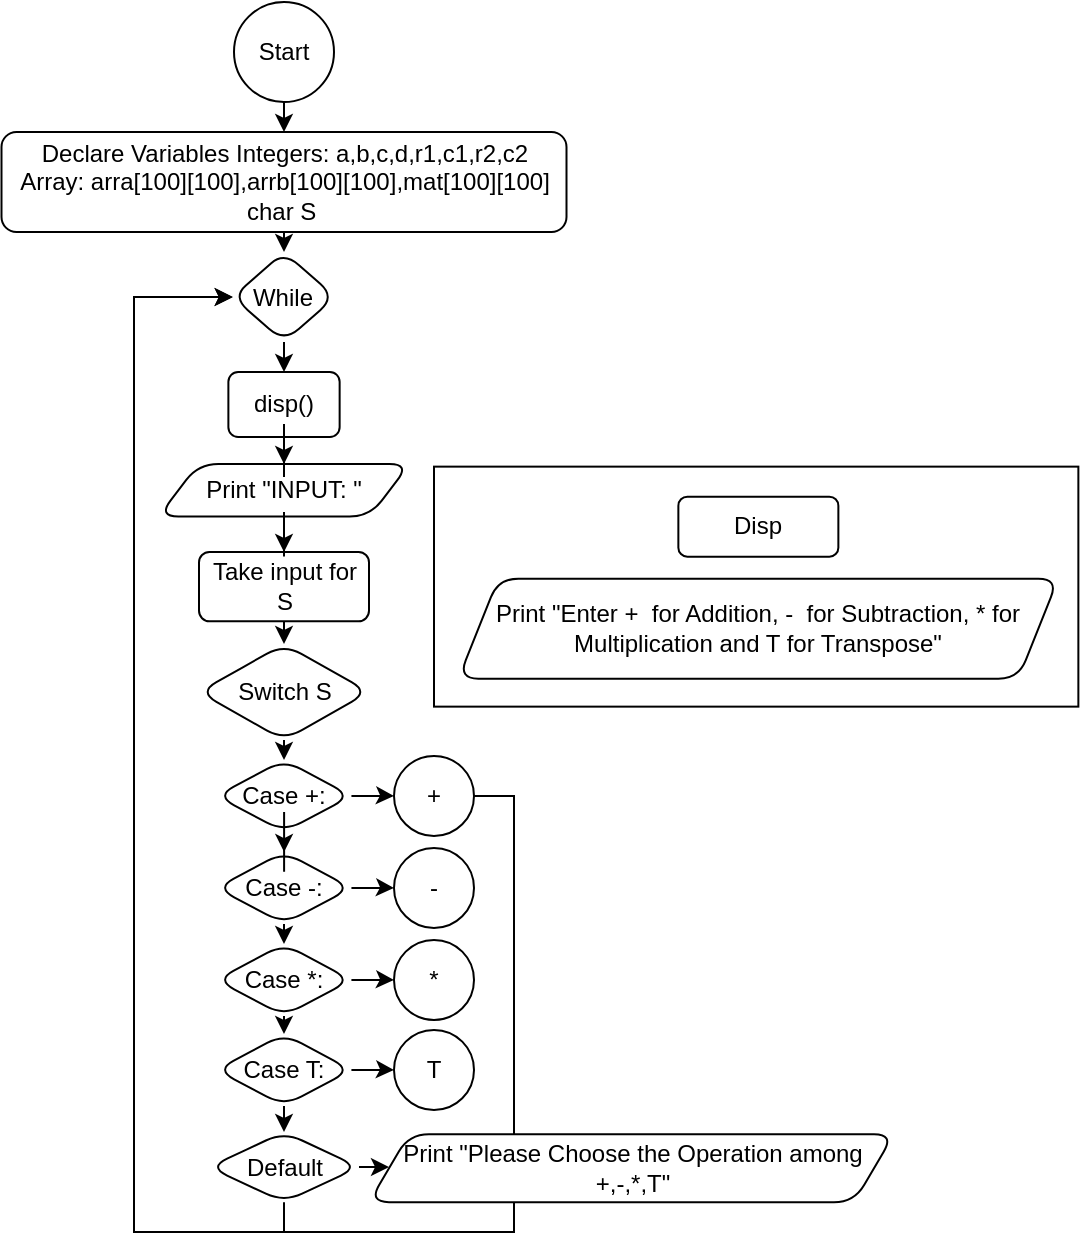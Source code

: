 <mxfile version="16.6.4" type="device"><diagram id="SrLSq3MguX0Lshgu8xGK" name="Page-1"><mxGraphModel dx="1221" dy="672" grid="1" gridSize="10" guides="1" tooltips="1" connect="1" arrows="1" fold="1" page="1" pageScale="1" pageWidth="850" pageHeight="1100" math="0" shadow="0"><root><mxCell id="0"/><mxCell id="1" parent="0"/><mxCell id="LPmeSB0i_9bhrck1eMyn-1" value="Start" style="ellipse;whiteSpace=wrap;html=1;aspect=fixed;container=0;" vertex="1" parent="1"><mxGeometry x="240" y="45" width="50" height="50" as="geometry"/></mxCell><mxCell id="LPmeSB0i_9bhrck1eMyn-2" value="Declare Variables Integers:&amp;nbsp;a,b,c,d,r1,c1,r2,c2 Array:&amp;nbsp;arra[100][100],arrb[100][100],mat[100][100] char S&amp;nbsp;" style="rounded=1;whiteSpace=wrap;html=1;container=0;" vertex="1" parent="1"><mxGeometry x="123.75" y="110" width="282.5" height="50" as="geometry"/></mxCell><mxCell id="LPmeSB0i_9bhrck1eMyn-12" style="edgeStyle=orthogonalEdgeStyle;rounded=0;orthogonalLoop=1;jettySize=auto;html=1;exitX=0.5;exitY=1;exitDx=0;exitDy=0;entryX=0.5;entryY=0;entryDx=0;entryDy=0;" edge="1" parent="1" source="LPmeSB0i_9bhrck1eMyn-1" target="LPmeSB0i_9bhrck1eMyn-2"><mxGeometry relative="1" as="geometry"/></mxCell><mxCell id="LPmeSB0i_9bhrck1eMyn-4" value="While" style="rhombus;whiteSpace=wrap;html=1;rounded=1;container=0;" vertex="1" parent="1"><mxGeometry x="239.38" y="170" width="51.25" height="45" as="geometry"/></mxCell><mxCell id="LPmeSB0i_9bhrck1eMyn-10" style="edgeStyle=orthogonalEdgeStyle;rounded=0;orthogonalLoop=1;jettySize=auto;html=1;exitX=0.5;exitY=1;exitDx=0;exitDy=0;entryX=0.5;entryY=0;entryDx=0;entryDy=0;" edge="1" parent="1" source="LPmeSB0i_9bhrck1eMyn-2" target="LPmeSB0i_9bhrck1eMyn-4"><mxGeometry relative="1" as="geometry"/></mxCell><mxCell id="LPmeSB0i_9bhrck1eMyn-6" value="disp()" style="whiteSpace=wrap;html=1;rounded=1;container=0;" vertex="1" parent="1"><mxGeometry x="237.19" y="230" width="55.63" height="32.5" as="geometry"/></mxCell><mxCell id="LPmeSB0i_9bhrck1eMyn-11" style="edgeStyle=orthogonalEdgeStyle;rounded=0;orthogonalLoop=1;jettySize=auto;html=1;exitX=0.5;exitY=1;exitDx=0;exitDy=0;entryX=0.5;entryY=0;entryDx=0;entryDy=0;" edge="1" parent="1" source="LPmeSB0i_9bhrck1eMyn-4" target="LPmeSB0i_9bhrck1eMyn-6"><mxGeometry relative="1" as="geometry"/></mxCell><mxCell id="LPmeSB0i_9bhrck1eMyn-8" value="Print &quot;INPUT: &quot;" style="shape=parallelogram;perimeter=parallelogramPerimeter;whiteSpace=wrap;html=1;fixedSize=1;rounded=1;container=0;" vertex="1" parent="1"><mxGeometry x="202.19" y="276" width="125.63" height="26.25" as="geometry"/></mxCell><mxCell id="LPmeSB0i_9bhrck1eMyn-9" value="" style="edgeStyle=orthogonalEdgeStyle;rounded=0;orthogonalLoop=1;jettySize=auto;html=1;" edge="1" parent="1" source="LPmeSB0i_9bhrck1eMyn-6" target="LPmeSB0i_9bhrck1eMyn-8"><mxGeometry relative="1" as="geometry"/></mxCell><mxCell id="LPmeSB0i_9bhrck1eMyn-13" value="Take input for S" style="whiteSpace=wrap;html=1;rounded=1;container=0;" vertex="1" parent="1"><mxGeometry x="222.5" y="320" width="85" height="34.63" as="geometry"/></mxCell><mxCell id="LPmeSB0i_9bhrck1eMyn-14" value="" style="edgeStyle=orthogonalEdgeStyle;rounded=0;orthogonalLoop=1;jettySize=auto;html=1;" edge="1" parent="1" source="LPmeSB0i_9bhrck1eMyn-8" target="LPmeSB0i_9bhrck1eMyn-13"><mxGeometry relative="1" as="geometry"/></mxCell><mxCell id="LPmeSB0i_9bhrck1eMyn-15" value="Switch S" style="rhombus;whiteSpace=wrap;html=1;rounded=1;container=0;" vertex="1" parent="1"><mxGeometry x="222.5" y="366" width="85" height="48.06" as="geometry"/></mxCell><mxCell id="LPmeSB0i_9bhrck1eMyn-17" style="edgeStyle=orthogonalEdgeStyle;rounded=0;orthogonalLoop=1;jettySize=auto;html=1;exitX=0.5;exitY=1;exitDx=0;exitDy=0;entryX=0.5;entryY=0;entryDx=0;entryDy=0;" edge="1" parent="1" source="LPmeSB0i_9bhrck1eMyn-13" target="LPmeSB0i_9bhrck1eMyn-15"><mxGeometry relative="1" as="geometry"/></mxCell><mxCell id="LPmeSB0i_9bhrck1eMyn-18" value="Case +:" style="rhombus;whiteSpace=wrap;html=1;rounded=1;container=0;" vertex="1" parent="1"><mxGeometry x="231.26" y="424" width="67.5" height="35.94" as="geometry"/></mxCell><mxCell id="LPmeSB0i_9bhrck1eMyn-20" style="edgeStyle=orthogonalEdgeStyle;rounded=0;orthogonalLoop=1;jettySize=auto;html=1;exitX=0.5;exitY=1;exitDx=0;exitDy=0;entryX=0.5;entryY=0;entryDx=0;entryDy=0;" edge="1" parent="1" source="LPmeSB0i_9bhrck1eMyn-15" target="LPmeSB0i_9bhrck1eMyn-18"><mxGeometry relative="1" as="geometry"/></mxCell><mxCell id="LPmeSB0i_9bhrck1eMyn-21" value="Case -:" style="rhombus;whiteSpace=wrap;html=1;rounded=1;container=0;" vertex="1" parent="1"><mxGeometry x="231.26" y="470.0" width="67.5" height="35.94" as="geometry"/></mxCell><mxCell id="LPmeSB0i_9bhrck1eMyn-22" value="" style="edgeStyle=orthogonalEdgeStyle;rounded=0;orthogonalLoop=1;jettySize=auto;html=1;" edge="1" parent="1" source="LPmeSB0i_9bhrck1eMyn-18" target="LPmeSB0i_9bhrck1eMyn-21"><mxGeometry relative="1" as="geometry"/></mxCell><mxCell id="LPmeSB0i_9bhrck1eMyn-23" value="Case *:" style="rhombus;whiteSpace=wrap;html=1;rounded=1;container=0;" vertex="1" parent="1"><mxGeometry x="231.25" y="516" width="67.5" height="35.94" as="geometry"/></mxCell><mxCell id="LPmeSB0i_9bhrck1eMyn-25" style="edgeStyle=orthogonalEdgeStyle;rounded=0;orthogonalLoop=1;jettySize=auto;html=1;exitX=0.5;exitY=1;exitDx=0;exitDy=0;entryX=0.5;entryY=0;entryDx=0;entryDy=0;" edge="1" parent="1" source="LPmeSB0i_9bhrck1eMyn-21" target="LPmeSB0i_9bhrck1eMyn-23"><mxGeometry relative="1" as="geometry"/></mxCell><mxCell id="LPmeSB0i_9bhrck1eMyn-26" value="Case T:" style="rhombus;whiteSpace=wrap;html=1;rounded=1;container=0;" vertex="1" parent="1"><mxGeometry x="231.25" y="561" width="67.5" height="35.94" as="geometry"/></mxCell><mxCell id="LPmeSB0i_9bhrck1eMyn-28" style="edgeStyle=orthogonalEdgeStyle;rounded=0;orthogonalLoop=1;jettySize=auto;html=1;exitX=0.5;exitY=1;exitDx=0;exitDy=0;entryX=0.5;entryY=0;entryDx=0;entryDy=0;" edge="1" parent="1" source="LPmeSB0i_9bhrck1eMyn-23" target="LPmeSB0i_9bhrck1eMyn-26"><mxGeometry relative="1" as="geometry"/></mxCell><mxCell id="LPmeSB0i_9bhrck1eMyn-58" style="edgeStyle=orthogonalEdgeStyle;rounded=0;orthogonalLoop=1;jettySize=auto;html=1;exitX=1;exitY=0.5;exitDx=0;exitDy=0;entryX=0;entryY=0.5;entryDx=0;entryDy=0;" edge="1" parent="1" source="LPmeSB0i_9bhrck1eMyn-31" target="LPmeSB0i_9bhrck1eMyn-4"><mxGeometry relative="1" as="geometry"><Array as="points"><mxPoint x="380" y="442"/><mxPoint x="380" y="660"/><mxPoint x="190" y="660"/><mxPoint x="190" y="192"/></Array></mxGeometry></mxCell><mxCell id="LPmeSB0i_9bhrck1eMyn-31" value="+" style="ellipse;whiteSpace=wrap;html=1;aspect=fixed;container=0;" vertex="1" parent="1"><mxGeometry x="320" y="421.97" width="40" height="40" as="geometry"/></mxCell><mxCell id="LPmeSB0i_9bhrck1eMyn-32" value="" style="edgeStyle=orthogonalEdgeStyle;rounded=0;orthogonalLoop=1;jettySize=auto;html=1;" edge="1" parent="1" source="LPmeSB0i_9bhrck1eMyn-18" target="LPmeSB0i_9bhrck1eMyn-31"><mxGeometry relative="1" as="geometry"/></mxCell><mxCell id="LPmeSB0i_9bhrck1eMyn-33" value="-" style="ellipse;whiteSpace=wrap;html=1;aspect=fixed;container=0;" vertex="1" parent="1"><mxGeometry x="320" y="467.97" width="40" height="40" as="geometry"/></mxCell><mxCell id="LPmeSB0i_9bhrck1eMyn-34" value="" style="edgeStyle=orthogonalEdgeStyle;rounded=0;orthogonalLoop=1;jettySize=auto;html=1;" edge="1" parent="1" source="LPmeSB0i_9bhrck1eMyn-21" target="LPmeSB0i_9bhrck1eMyn-33"><mxGeometry relative="1" as="geometry"/></mxCell><mxCell id="LPmeSB0i_9bhrck1eMyn-35" value="*" style="ellipse;whiteSpace=wrap;html=1;aspect=fixed;container=0;" vertex="1" parent="1"><mxGeometry x="320" y="513.97" width="40" height="40" as="geometry"/></mxCell><mxCell id="LPmeSB0i_9bhrck1eMyn-36" value="" style="edgeStyle=orthogonalEdgeStyle;rounded=0;orthogonalLoop=1;jettySize=auto;html=1;" edge="1" parent="1" source="LPmeSB0i_9bhrck1eMyn-23" target="LPmeSB0i_9bhrck1eMyn-35"><mxGeometry relative="1" as="geometry"/></mxCell><mxCell id="LPmeSB0i_9bhrck1eMyn-37" value="T" style="ellipse;whiteSpace=wrap;html=1;aspect=fixed;container=0;" vertex="1" parent="1"><mxGeometry x="320" y="558.97" width="40" height="40" as="geometry"/></mxCell><mxCell id="LPmeSB0i_9bhrck1eMyn-38" value="" style="edgeStyle=orthogonalEdgeStyle;rounded=0;orthogonalLoop=1;jettySize=auto;html=1;" edge="1" parent="1" source="LPmeSB0i_9bhrck1eMyn-26" target="LPmeSB0i_9bhrck1eMyn-37"><mxGeometry relative="1" as="geometry"/></mxCell><mxCell id="LPmeSB0i_9bhrck1eMyn-47" style="edgeStyle=orthogonalEdgeStyle;rounded=0;orthogonalLoop=1;jettySize=auto;html=1;exitX=0.5;exitY=1;exitDx=0;exitDy=0;entryX=0;entryY=0.5;entryDx=0;entryDy=0;" edge="1" parent="1" source="LPmeSB0i_9bhrck1eMyn-40" target="LPmeSB0i_9bhrck1eMyn-4"><mxGeometry relative="1" as="geometry"><Array as="points"><mxPoint x="265" y="660"/><mxPoint x="190" y="660"/><mxPoint x="190" y="192"/></Array></mxGeometry></mxCell><mxCell id="LPmeSB0i_9bhrck1eMyn-40" value="Default" style="rhombus;whiteSpace=wrap;html=1;rounded=1;container=0;" vertex="1" parent="1"><mxGeometry x="227.5" y="610" width="75" height="35.09" as="geometry"/></mxCell><mxCell id="LPmeSB0i_9bhrck1eMyn-42" style="edgeStyle=orthogonalEdgeStyle;rounded=0;orthogonalLoop=1;jettySize=auto;html=1;exitX=0.5;exitY=1;exitDx=0;exitDy=0;entryX=0.5;entryY=0;entryDx=0;entryDy=0;" edge="1" parent="1" source="LPmeSB0i_9bhrck1eMyn-26" target="LPmeSB0i_9bhrck1eMyn-40"><mxGeometry relative="1" as="geometry"/></mxCell><mxCell id="LPmeSB0i_9bhrck1eMyn-44" value="Print &quot;Please Choose the Operation among +,-,*,T&quot;" style="shape=parallelogram;perimeter=parallelogramPerimeter;whiteSpace=wrap;html=1;fixedSize=1;rounded=1;container=0;" vertex="1" parent="1"><mxGeometry x="307.5" y="611.11" width="262.5" height="33.98" as="geometry"/></mxCell><mxCell id="LPmeSB0i_9bhrck1eMyn-46" style="edgeStyle=orthogonalEdgeStyle;rounded=0;orthogonalLoop=1;jettySize=auto;html=1;exitX=1;exitY=0.5;exitDx=0;exitDy=0;entryX=0;entryY=0.5;entryDx=0;entryDy=0;" edge="1" parent="1" source="LPmeSB0i_9bhrck1eMyn-40" target="LPmeSB0i_9bhrck1eMyn-44"><mxGeometry relative="1" as="geometry"/></mxCell><mxCell id="LPmeSB0i_9bhrck1eMyn-56" value="" style="group" vertex="1" connectable="0" parent="1"><mxGeometry x="340" y="277.32" width="322.18" height="120" as="geometry"/></mxCell><mxCell id="LPmeSB0i_9bhrck1eMyn-52" value="" style="rounded=0;whiteSpace=wrap;html=1;container=0;" vertex="1" parent="LPmeSB0i_9bhrck1eMyn-56"><mxGeometry width="322.18" height="120" as="geometry"/></mxCell><mxCell id="LPmeSB0i_9bhrck1eMyn-48" value="Disp" style="rounded=1;whiteSpace=wrap;html=1;container=0;" vertex="1" parent="LPmeSB0i_9bhrck1eMyn-56"><mxGeometry x="122.18" y="15" width="80" height="30" as="geometry"/></mxCell><mxCell id="LPmeSB0i_9bhrck1eMyn-50" value="Print &quot;Enter +&amp;nbsp; for Addition, -&amp;nbsp; for Subtraction, * for Multiplication and T for Transpose&quot;" style="shape=parallelogram;perimeter=parallelogramPerimeter;whiteSpace=wrap;html=1;fixedSize=1;rounded=1;container=0;" vertex="1" parent="LPmeSB0i_9bhrck1eMyn-56"><mxGeometry x="12.18" y="56" width="300" height="50" as="geometry"/></mxCell></root></mxGraphModel></diagram></mxfile>